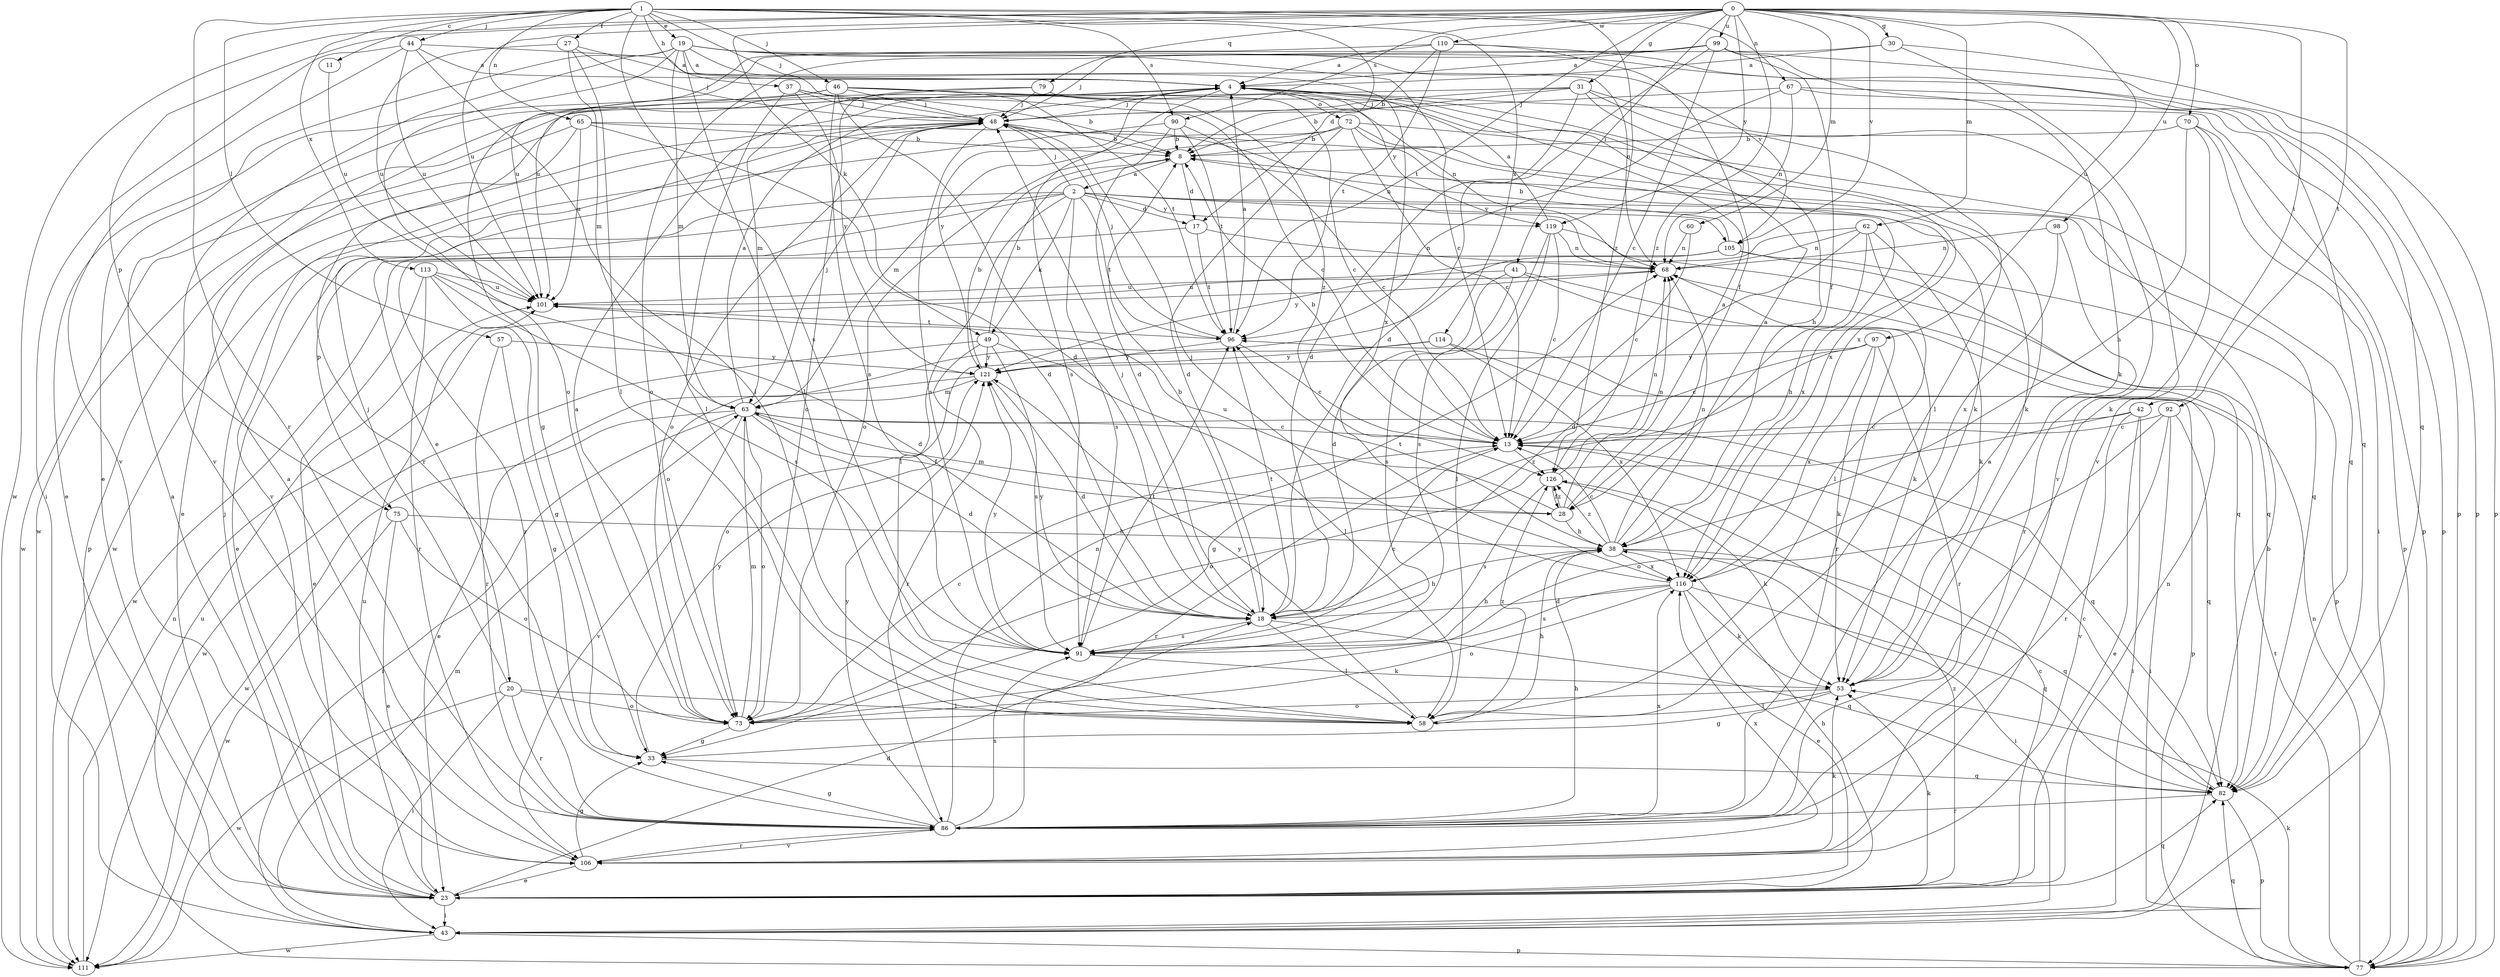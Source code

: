 strict digraph  {
0;
1;
2;
4;
8;
11;
13;
17;
18;
19;
20;
23;
27;
28;
30;
31;
33;
37;
38;
41;
42;
43;
44;
46;
48;
49;
53;
57;
58;
60;
62;
63;
65;
67;
68;
70;
72;
73;
75;
77;
79;
82;
86;
90;
91;
92;
96;
97;
98;
99;
101;
105;
106;
110;
111;
113;
114;
116;
119;
121;
126;
0 -> 30  [label=g];
0 -> 31  [label=g];
0 -> 41  [label=i];
0 -> 42  [label=i];
0 -> 49  [label=k];
0 -> 60  [label=m];
0 -> 62  [label=m];
0 -> 70  [label=o];
0 -> 75  [label=p];
0 -> 79  [label=q];
0 -> 90  [label=s];
0 -> 92  [label=t];
0 -> 96  [label=t];
0 -> 97  [label=u];
0 -> 98  [label=u];
0 -> 99  [label=u];
0 -> 101  [label=u];
0 -> 105  [label=v];
0 -> 110  [label=w];
0 -> 111  [label=w];
0 -> 119  [label=y];
0 -> 126  [label=z];
1 -> 11  [label=c];
1 -> 17  [label=d];
1 -> 19  [label=e];
1 -> 27  [label=f];
1 -> 37  [label=h];
1 -> 44  [label=j];
1 -> 46  [label=j];
1 -> 48  [label=j];
1 -> 57  [label=l];
1 -> 65  [label=n];
1 -> 67  [label=n];
1 -> 86  [label=r];
1 -> 90  [label=s];
1 -> 91  [label=s];
1 -> 113  [label=x];
1 -> 114  [label=x];
1 -> 126  [label=z];
2 -> 17  [label=d];
2 -> 20  [label=e];
2 -> 23  [label=e];
2 -> 48  [label=j];
2 -> 49  [label=k];
2 -> 58  [label=l];
2 -> 75  [label=p];
2 -> 82  [label=q];
2 -> 91  [label=s];
2 -> 96  [label=t];
2 -> 105  [label=v];
2 -> 116  [label=x];
2 -> 119  [label=y];
4 -> 48  [label=j];
4 -> 72  [label=o];
4 -> 77  [label=p];
4 -> 86  [label=r];
4 -> 91  [label=s];
4 -> 119  [label=y];
4 -> 121  [label=y];
8 -> 2  [label=a];
8 -> 17  [label=d];
11 -> 101  [label=u];
13 -> 8  [label=b];
13 -> 86  [label=r];
13 -> 126  [label=z];
17 -> 68  [label=n];
17 -> 96  [label=t];
17 -> 111  [label=w];
18 -> 8  [label=b];
18 -> 38  [label=h];
18 -> 48  [label=j];
18 -> 58  [label=l];
18 -> 82  [label=q];
18 -> 91  [label=s];
18 -> 96  [label=t];
18 -> 121  [label=y];
19 -> 4  [label=a];
19 -> 13  [label=c];
19 -> 23  [label=e];
19 -> 58  [label=l];
19 -> 63  [label=m];
19 -> 73  [label=o];
19 -> 82  [label=q];
19 -> 105  [label=v];
19 -> 106  [label=v];
19 -> 116  [label=x];
20 -> 43  [label=i];
20 -> 48  [label=j];
20 -> 58  [label=l];
20 -> 73  [label=o];
20 -> 86  [label=r];
20 -> 111  [label=w];
23 -> 4  [label=a];
23 -> 13  [label=c];
23 -> 18  [label=d];
23 -> 38  [label=h];
23 -> 43  [label=i];
23 -> 48  [label=j];
23 -> 53  [label=k];
23 -> 68  [label=n];
23 -> 82  [label=q];
23 -> 101  [label=u];
23 -> 126  [label=z];
27 -> 4  [label=a];
27 -> 48  [label=j];
27 -> 58  [label=l];
27 -> 63  [label=m];
27 -> 101  [label=u];
28 -> 4  [label=a];
28 -> 38  [label=h];
28 -> 63  [label=m];
28 -> 68  [label=n];
28 -> 101  [label=u];
28 -> 126  [label=z];
30 -> 4  [label=a];
30 -> 48  [label=j];
30 -> 77  [label=p];
30 -> 106  [label=v];
31 -> 8  [label=b];
31 -> 18  [label=d];
31 -> 38  [label=h];
31 -> 48  [label=j];
31 -> 58  [label=l];
31 -> 106  [label=v];
31 -> 111  [label=w];
33 -> 82  [label=q];
33 -> 121  [label=y];
37 -> 8  [label=b];
37 -> 13  [label=c];
37 -> 48  [label=j];
37 -> 58  [label=l];
37 -> 121  [label=y];
38 -> 4  [label=a];
38 -> 13  [label=c];
38 -> 43  [label=i];
38 -> 68  [label=n];
38 -> 82  [label=q];
38 -> 96  [label=t];
38 -> 116  [label=x];
38 -> 126  [label=z];
41 -> 18  [label=d];
41 -> 53  [label=k];
41 -> 86  [label=r];
41 -> 91  [label=s];
41 -> 101  [label=u];
42 -> 13  [label=c];
42 -> 23  [label=e];
42 -> 43  [label=i];
42 -> 73  [label=o];
42 -> 106  [label=v];
43 -> 8  [label=b];
43 -> 63  [label=m];
43 -> 77  [label=p];
43 -> 101  [label=u];
43 -> 111  [label=w];
44 -> 4  [label=a];
44 -> 43  [label=i];
44 -> 58  [label=l];
44 -> 68  [label=n];
44 -> 101  [label=u];
44 -> 106  [label=v];
46 -> 13  [label=c];
46 -> 18  [label=d];
46 -> 23  [label=e];
46 -> 33  [label=g];
46 -> 48  [label=j];
46 -> 91  [label=s];
46 -> 96  [label=t];
46 -> 126  [label=z];
48 -> 8  [label=b];
48 -> 23  [label=e];
48 -> 68  [label=n];
48 -> 73  [label=o];
48 -> 91  [label=s];
48 -> 106  [label=v];
49 -> 8  [label=b];
49 -> 58  [label=l];
49 -> 86  [label=r];
49 -> 91  [label=s];
49 -> 111  [label=w];
49 -> 121  [label=y];
53 -> 33  [label=g];
53 -> 58  [label=l];
53 -> 73  [label=o];
57 -> 33  [label=g];
57 -> 86  [label=r];
57 -> 121  [label=y];
58 -> 38  [label=h];
58 -> 121  [label=y];
58 -> 126  [label=z];
60 -> 13  [label=c];
60 -> 68  [label=n];
62 -> 18  [label=d];
62 -> 38  [label=h];
62 -> 53  [label=k];
62 -> 58  [label=l];
62 -> 68  [label=n];
62 -> 121  [label=y];
63 -> 4  [label=a];
63 -> 13  [label=c];
63 -> 18  [label=d];
63 -> 28  [label=f];
63 -> 43  [label=i];
63 -> 48  [label=j];
63 -> 73  [label=o];
63 -> 82  [label=q];
63 -> 106  [label=v];
63 -> 111  [label=w];
65 -> 8  [label=b];
65 -> 18  [label=d];
65 -> 53  [label=k];
65 -> 77  [label=p];
65 -> 101  [label=u];
65 -> 111  [label=w];
67 -> 48  [label=j];
67 -> 68  [label=n];
67 -> 77  [label=p];
67 -> 82  [label=q];
67 -> 96  [label=t];
68 -> 101  [label=u];
70 -> 8  [label=b];
70 -> 38  [label=h];
70 -> 43  [label=i];
70 -> 53  [label=k];
70 -> 77  [label=p];
72 -> 8  [label=b];
72 -> 13  [label=c];
72 -> 18  [label=d];
72 -> 53  [label=k];
72 -> 63  [label=m];
72 -> 73  [label=o];
72 -> 82  [label=q];
72 -> 116  [label=x];
73 -> 4  [label=a];
73 -> 13  [label=c];
73 -> 33  [label=g];
73 -> 63  [label=m];
75 -> 23  [label=e];
75 -> 38  [label=h];
75 -> 73  [label=o];
75 -> 111  [label=w];
77 -> 53  [label=k];
77 -> 68  [label=n];
77 -> 82  [label=q];
77 -> 96  [label=t];
79 -> 48  [label=j];
79 -> 63  [label=m];
79 -> 68  [label=n];
79 -> 73  [label=o];
79 -> 116  [label=x];
82 -> 13  [label=c];
82 -> 77  [label=p];
82 -> 86  [label=r];
86 -> 4  [label=a];
86 -> 33  [label=g];
86 -> 38  [label=h];
86 -> 68  [label=n];
86 -> 91  [label=s];
86 -> 106  [label=v];
86 -> 116  [label=x];
86 -> 121  [label=y];
90 -> 8  [label=b];
90 -> 13  [label=c];
90 -> 18  [label=d];
90 -> 96  [label=t];
90 -> 111  [label=w];
91 -> 13  [label=c];
91 -> 38  [label=h];
91 -> 53  [label=k];
91 -> 96  [label=t];
91 -> 121  [label=y];
92 -> 13  [label=c];
92 -> 43  [label=i];
92 -> 73  [label=o];
92 -> 82  [label=q];
92 -> 86  [label=r];
96 -> 4  [label=a];
96 -> 13  [label=c];
96 -> 48  [label=j];
96 -> 121  [label=y];
97 -> 13  [label=c];
97 -> 33  [label=g];
97 -> 53  [label=k];
97 -> 86  [label=r];
97 -> 116  [label=x];
97 -> 121  [label=y];
98 -> 68  [label=n];
98 -> 86  [label=r];
98 -> 116  [label=x];
99 -> 4  [label=a];
99 -> 13  [label=c];
99 -> 18  [label=d];
99 -> 28  [label=f];
99 -> 53  [label=k];
99 -> 73  [label=o];
99 -> 77  [label=p];
99 -> 101  [label=u];
101 -> 96  [label=t];
105 -> 8  [label=b];
105 -> 73  [label=o];
105 -> 77  [label=p];
105 -> 82  [label=q];
105 -> 86  [label=r];
106 -> 4  [label=a];
106 -> 23  [label=e];
106 -> 33  [label=g];
106 -> 53  [label=k];
106 -> 86  [label=r];
106 -> 116  [label=x];
110 -> 4  [label=a];
110 -> 8  [label=b];
110 -> 28  [label=f];
110 -> 77  [label=p];
110 -> 96  [label=t];
110 -> 101  [label=u];
111 -> 68  [label=n];
113 -> 18  [label=d];
113 -> 23  [label=e];
113 -> 33  [label=g];
113 -> 86  [label=r];
113 -> 91  [label=s];
113 -> 101  [label=u];
114 -> 73  [label=o];
114 -> 77  [label=p];
114 -> 116  [label=x];
114 -> 121  [label=y];
116 -> 18  [label=d];
116 -> 23  [label=e];
116 -> 48  [label=j];
116 -> 53  [label=k];
116 -> 73  [label=o];
116 -> 82  [label=q];
116 -> 91  [label=s];
119 -> 4  [label=a];
119 -> 13  [label=c];
119 -> 58  [label=l];
119 -> 68  [label=n];
119 -> 82  [label=q];
119 -> 91  [label=s];
121 -> 8  [label=b];
121 -> 18  [label=d];
121 -> 23  [label=e];
121 -> 63  [label=m];
126 -> 28  [label=f];
126 -> 53  [label=k];
126 -> 68  [label=n];
126 -> 91  [label=s];
}
